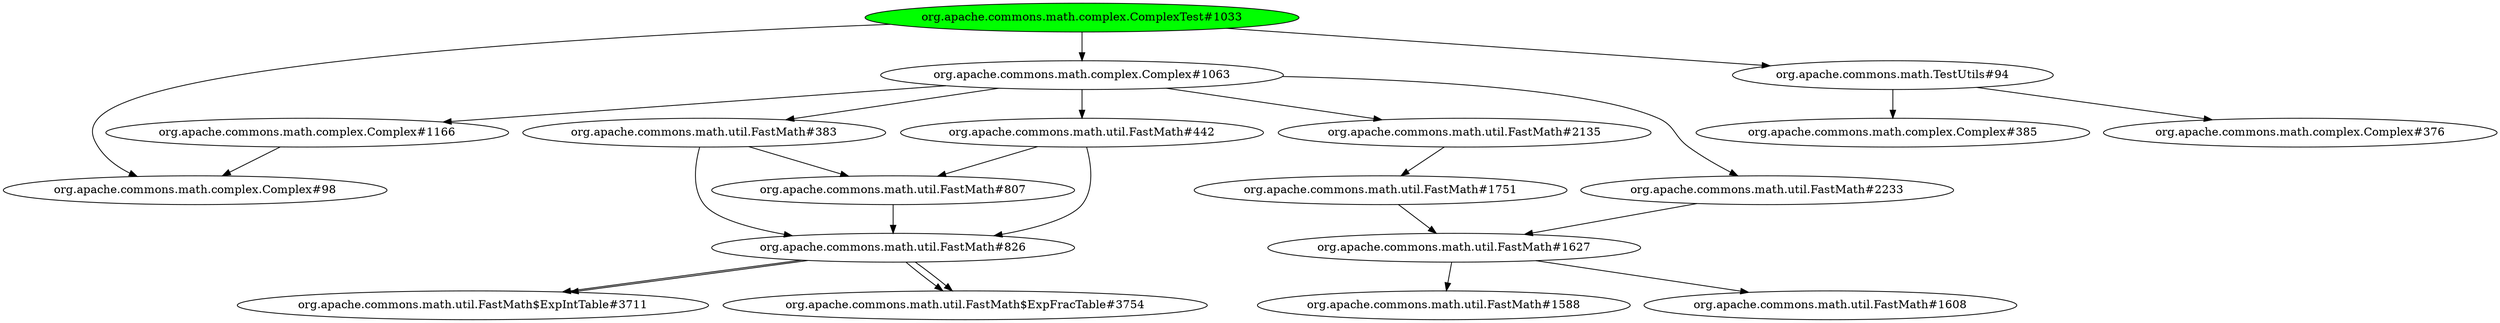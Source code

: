 digraph "cg/org.apache.commons.math.complex.ComplexTest#1033"
{
	"org.apache.commons.math.complex.ComplexTest#1033" [style=filled,fillcolor=green];
	"org.apache.commons.math.complex.ComplexTest#1033" -> "org.apache.commons.math.complex.Complex#98";
	"org.apache.commons.math.complex.ComplexTest#1033" -> "org.apache.commons.math.complex.Complex#1063";
	"org.apache.commons.math.complex.Complex#1063" -> "org.apache.commons.math.util.FastMath#383";
	"org.apache.commons.math.util.FastMath#383" -> "org.apache.commons.math.util.FastMath#826";
	"org.apache.commons.math.util.FastMath#826" -> "org.apache.commons.math.util.FastMath$ExpIntTable#3711";
	"org.apache.commons.math.util.FastMath#826" -> "org.apache.commons.math.util.FastMath$ExpIntTable#3711";
	"org.apache.commons.math.util.FastMath#826" -> "org.apache.commons.math.util.FastMath$ExpFracTable#3754";
	"org.apache.commons.math.util.FastMath#826" -> "org.apache.commons.math.util.FastMath$ExpFracTable#3754";
	"org.apache.commons.math.complex.Complex#1063" -> "org.apache.commons.math.util.FastMath#2233";
	"org.apache.commons.math.util.FastMath#2233" -> "org.apache.commons.math.util.FastMath#1627";
	"org.apache.commons.math.util.FastMath#1627" -> "org.apache.commons.math.util.FastMath#1588";
	"org.apache.commons.math.util.FastMath#1627" -> "org.apache.commons.math.util.FastMath#1608";
	"org.apache.commons.math.complex.Complex#1063" -> "org.apache.commons.math.util.FastMath#442";
	"org.apache.commons.math.util.FastMath#442" -> "org.apache.commons.math.util.FastMath#826";
	"org.apache.commons.math.complex.Complex#1063" -> "org.apache.commons.math.util.FastMath#2135";
	"org.apache.commons.math.util.FastMath#2135" -> "org.apache.commons.math.util.FastMath#1751";
	"org.apache.commons.math.util.FastMath#1751" -> "org.apache.commons.math.util.FastMath#1627";
	"org.apache.commons.math.complex.Complex#1063" -> "org.apache.commons.math.complex.Complex#1166";
	"org.apache.commons.math.complex.Complex#1166" -> "org.apache.commons.math.complex.Complex#98";
	"org.apache.commons.math.complex.ComplexTest#1033" -> "org.apache.commons.math.TestUtils#94";
	"org.apache.commons.math.TestUtils#94" -> "org.apache.commons.math.complex.Complex#385";
	"org.apache.commons.math.TestUtils#94" -> "org.apache.commons.math.complex.Complex#376";
	"org.apache.commons.math.util.FastMath#383" -> "org.apache.commons.math.util.FastMath#807";
	"org.apache.commons.math.util.FastMath#807" -> "org.apache.commons.math.util.FastMath#826";
	"org.apache.commons.math.util.FastMath#442" -> "org.apache.commons.math.util.FastMath#807";
}
